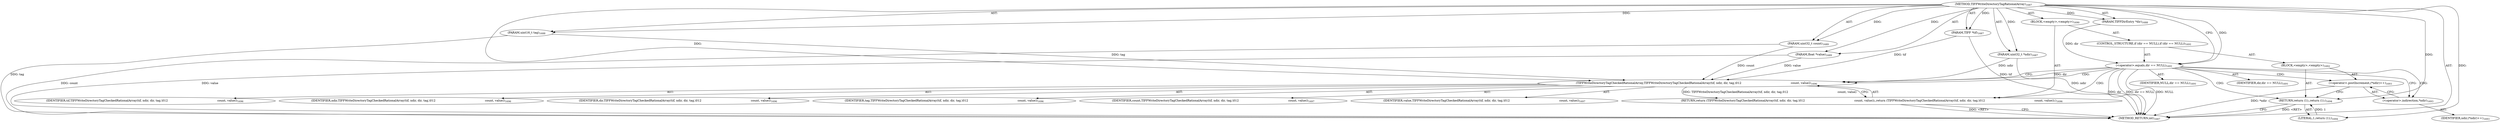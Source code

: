 digraph "TIFFWriteDirectoryTagRationalArray" {  
"68536" [label = <(METHOD,TIFFWriteDirectoryTagRationalArray)<SUB>1687</SUB>> ]
"68537" [label = <(PARAM,TIFF *tif)<SUB>1687</SUB>> ]
"68538" [label = <(PARAM,uint32_t *ndir)<SUB>1687</SUB>> ]
"68539" [label = <(PARAM,TIFFDirEntry *dir)<SUB>1688</SUB>> ]
"68540" [label = <(PARAM,uint16_t tag)<SUB>1688</SUB>> ]
"68541" [label = <(PARAM,uint32_t count)<SUB>1689</SUB>> ]
"68542" [label = <(PARAM,float *value)<SUB>1689</SUB>> ]
"68543" [label = <(BLOCK,&lt;empty&gt;,&lt;empty&gt;)<SUB>1690</SUB>> ]
"68544" [label = <(CONTROL_STRUCTURE,if (dir == NULL),if (dir == NULL))<SUB>1691</SUB>> ]
"68545" [label = <(&lt;operator&gt;.equals,dir == NULL)<SUB>1691</SUB>> ]
"68546" [label = <(IDENTIFIER,dir,dir == NULL)<SUB>1691</SUB>> ]
"68547" [label = <(IDENTIFIER,NULL,dir == NULL)<SUB>1691</SUB>> ]
"68548" [label = <(BLOCK,&lt;empty&gt;,&lt;empty&gt;)<SUB>1692</SUB>> ]
"68549" [label = <(&lt;operator&gt;.postIncrement,(*ndir)++)<SUB>1693</SUB>> ]
"68550" [label = <(&lt;operator&gt;.indirection,*ndir)<SUB>1693</SUB>> ]
"68551" [label = <(IDENTIFIER,ndir,(*ndir)++)<SUB>1693</SUB>> ]
"68552" [label = <(RETURN,return (1);,return (1);)<SUB>1694</SUB>> ]
"68553" [label = <(LITERAL,1,return (1);)<SUB>1694</SUB>> ]
"68554" [label = <(RETURN,return (TIFFWriteDirectoryTagCheckedRationalArray(tif, ndir, dir, tag,\012                                                      count, value));,return (TIFFWriteDirectoryTagCheckedRationalArray(tif, ndir, dir, tag,\012                                                      count, value));)<SUB>1696</SUB>> ]
"68555" [label = <(TIFFWriteDirectoryTagCheckedRationalArray,TIFFWriteDirectoryTagCheckedRationalArray(tif, ndir, dir, tag,\012                                                      count, value))<SUB>1696</SUB>> ]
"68556" [label = <(IDENTIFIER,tif,TIFFWriteDirectoryTagCheckedRationalArray(tif, ndir, dir, tag,\012                                                      count, value))<SUB>1696</SUB>> ]
"68557" [label = <(IDENTIFIER,ndir,TIFFWriteDirectoryTagCheckedRationalArray(tif, ndir, dir, tag,\012                                                      count, value))<SUB>1696</SUB>> ]
"68558" [label = <(IDENTIFIER,dir,TIFFWriteDirectoryTagCheckedRationalArray(tif, ndir, dir, tag,\012                                                      count, value))<SUB>1696</SUB>> ]
"68559" [label = <(IDENTIFIER,tag,TIFFWriteDirectoryTagCheckedRationalArray(tif, ndir, dir, tag,\012                                                      count, value))<SUB>1696</SUB>> ]
"68560" [label = <(IDENTIFIER,count,TIFFWriteDirectoryTagCheckedRationalArray(tif, ndir, dir, tag,\012                                                      count, value))<SUB>1697</SUB>> ]
"68561" [label = <(IDENTIFIER,value,TIFFWriteDirectoryTagCheckedRationalArray(tif, ndir, dir, tag,\012                                                      count, value))<SUB>1697</SUB>> ]
"68562" [label = <(METHOD_RETURN,int)<SUB>1687</SUB>> ]
  "68536" -> "68537"  [ label = "AST: "] 
  "68536" -> "68538"  [ label = "AST: "] 
  "68536" -> "68539"  [ label = "AST: "] 
  "68536" -> "68540"  [ label = "AST: "] 
  "68536" -> "68541"  [ label = "AST: "] 
  "68536" -> "68542"  [ label = "AST: "] 
  "68536" -> "68543"  [ label = "AST: "] 
  "68536" -> "68562"  [ label = "AST: "] 
  "68543" -> "68544"  [ label = "AST: "] 
  "68543" -> "68554"  [ label = "AST: "] 
  "68544" -> "68545"  [ label = "AST: "] 
  "68544" -> "68548"  [ label = "AST: "] 
  "68545" -> "68546"  [ label = "AST: "] 
  "68545" -> "68547"  [ label = "AST: "] 
  "68548" -> "68549"  [ label = "AST: "] 
  "68548" -> "68552"  [ label = "AST: "] 
  "68549" -> "68550"  [ label = "AST: "] 
  "68550" -> "68551"  [ label = "AST: "] 
  "68552" -> "68553"  [ label = "AST: "] 
  "68554" -> "68555"  [ label = "AST: "] 
  "68555" -> "68556"  [ label = "AST: "] 
  "68555" -> "68557"  [ label = "AST: "] 
  "68555" -> "68558"  [ label = "AST: "] 
  "68555" -> "68559"  [ label = "AST: "] 
  "68555" -> "68560"  [ label = "AST: "] 
  "68555" -> "68561"  [ label = "AST: "] 
  "68554" -> "68562"  [ label = "CFG: "] 
  "68545" -> "68550"  [ label = "CFG: "] 
  "68545" -> "68555"  [ label = "CFG: "] 
  "68555" -> "68554"  [ label = "CFG: "] 
  "68549" -> "68552"  [ label = "CFG: "] 
  "68552" -> "68562"  [ label = "CFG: "] 
  "68550" -> "68549"  [ label = "CFG: "] 
  "68536" -> "68545"  [ label = "CFG: "] 
  "68554" -> "68562"  [ label = "DDG: &lt;RET&gt;"] 
  "68552" -> "68562"  [ label = "DDG: &lt;RET&gt;"] 
  "68537" -> "68562"  [ label = "DDG: tif"] 
  "68538" -> "68562"  [ label = "DDG: ndir"] 
  "68540" -> "68562"  [ label = "DDG: tag"] 
  "68541" -> "68562"  [ label = "DDG: count"] 
  "68542" -> "68562"  [ label = "DDG: value"] 
  "68545" -> "68562"  [ label = "DDG: dir"] 
  "68545" -> "68562"  [ label = "DDG: dir == NULL"] 
  "68549" -> "68562"  [ label = "DDG: *ndir"] 
  "68545" -> "68562"  [ label = "DDG: NULL"] 
  "68536" -> "68537"  [ label = "DDG: "] 
  "68536" -> "68538"  [ label = "DDG: "] 
  "68536" -> "68539"  [ label = "DDG: "] 
  "68536" -> "68540"  [ label = "DDG: "] 
  "68536" -> "68541"  [ label = "DDG: "] 
  "68536" -> "68542"  [ label = "DDG: "] 
  "68555" -> "68554"  [ label = "DDG: TIFFWriteDirectoryTagCheckedRationalArray(tif, ndir, dir, tag,\012                                                      count, value)"] 
  "68539" -> "68545"  [ label = "DDG: dir"] 
  "68536" -> "68545"  [ label = "DDG: "] 
  "68553" -> "68552"  [ label = "DDG: 1"] 
  "68536" -> "68552"  [ label = "DDG: "] 
  "68537" -> "68555"  [ label = "DDG: tif"] 
  "68536" -> "68555"  [ label = "DDG: "] 
  "68538" -> "68555"  [ label = "DDG: ndir"] 
  "68545" -> "68555"  [ label = "DDG: dir"] 
  "68540" -> "68555"  [ label = "DDG: tag"] 
  "68541" -> "68555"  [ label = "DDG: count"] 
  "68542" -> "68555"  [ label = "DDG: value"] 
  "68536" -> "68553"  [ label = "DDG: "] 
  "68545" -> "68552"  [ label = "CDG: "] 
  "68545" -> "68549"  [ label = "CDG: "] 
  "68545" -> "68554"  [ label = "CDG: "] 
  "68545" -> "68550"  [ label = "CDG: "] 
  "68545" -> "68555"  [ label = "CDG: "] 
}
